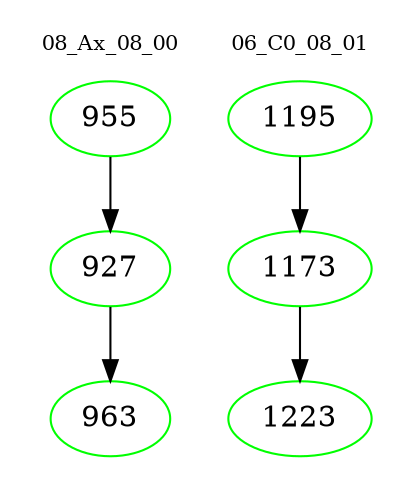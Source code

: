 digraph{
subgraph cluster_0 {
color = white
label = "08_Ax_08_00";
fontsize=10;
T0_955 [label="955", color="green"]
T0_955 -> T0_927 [color="black"]
T0_927 [label="927", color="green"]
T0_927 -> T0_963 [color="black"]
T0_963 [label="963", color="green"]
}
subgraph cluster_1 {
color = white
label = "06_C0_08_01";
fontsize=10;
T1_1195 [label="1195", color="green"]
T1_1195 -> T1_1173 [color="black"]
T1_1173 [label="1173", color="green"]
T1_1173 -> T1_1223 [color="black"]
T1_1223 [label="1223", color="green"]
}
}

